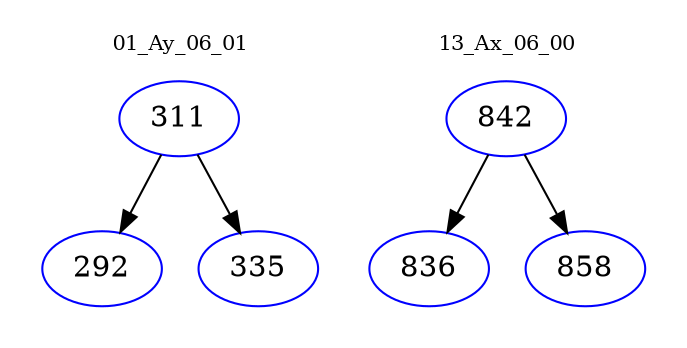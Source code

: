 digraph{
subgraph cluster_0 {
color = white
label = "01_Ay_06_01";
fontsize=10;
T0_311 [label="311", color="blue"]
T0_311 -> T0_292 [color="black"]
T0_292 [label="292", color="blue"]
T0_311 -> T0_335 [color="black"]
T0_335 [label="335", color="blue"]
}
subgraph cluster_1 {
color = white
label = "13_Ax_06_00";
fontsize=10;
T1_842 [label="842", color="blue"]
T1_842 -> T1_836 [color="black"]
T1_836 [label="836", color="blue"]
T1_842 -> T1_858 [color="black"]
T1_858 [label="858", color="blue"]
}
}
